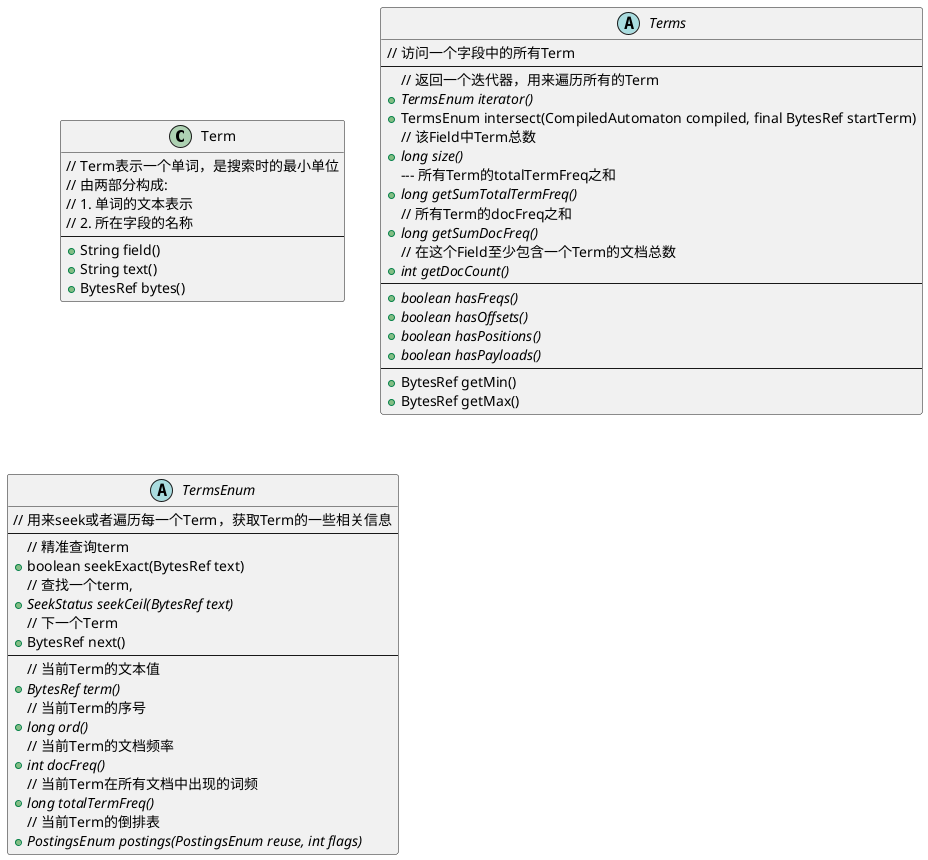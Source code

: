 @startuml
class Term{
    // Term表示一个单词，是搜索时的最小单位
    // 由两部分构成:
    // 1. 单词的文本表示
    // 2. 所在字段的名称
    ---
    +String field()
    +String text()
    +BytesRef bytes()
}

abstract class Terms{
    // 访问一个字段中的所有Term
    ---
    // 返回一个迭代器，用来遍历所有的Term
    +{abstract} TermsEnum iterator()
    +TermsEnum intersect(CompiledAutomaton compiled, final BytesRef startTerm)
    // 该Field中Term总数
    +{abstract} long size()
    --- 所有Term的totalTermFreq之和
    +{abstract} long getSumTotalTermFreq()
    // 所有Term的docFreq之和
    +{abstract} long getSumDocFreq()
    // 在这个Field至少包含一个Term的文档总数
    +{abstract} int getDocCount()
    ---
    +{abstract} boolean hasFreqs()
    +{abstract} boolean hasOffsets()
    +{abstract} boolean hasPositions()
    +{abstract} boolean hasPayloads()
    ---
    +BytesRef getMin()
    +BytesRef getMax()
}

abstract class TermsEnum{
    // 用来seek或者遍历每一个Term，获取Term的一些相关信息
    ---
    // 精准查询term
    +boolean seekExact(BytesRef text)
    // 查找一个term,
    +{abstract} SeekStatus seekCeil(BytesRef text)
    // 下一个Term
    +BytesRef next()
    ---
    // 当前Term的文本值
    +{abstract} BytesRef term()
    // 当前Term的序号
    +{abstract} long ord()
    // 当前Term的文档频率
    +{abstract} int docFreq()
    // 当前Term在所有文档中出现的词频
    +{abstract} long totalTermFreq()
    // 当前Term的倒排表
    +{abstract} PostingsEnum postings(PostingsEnum reuse, int flags)
}
@enduml